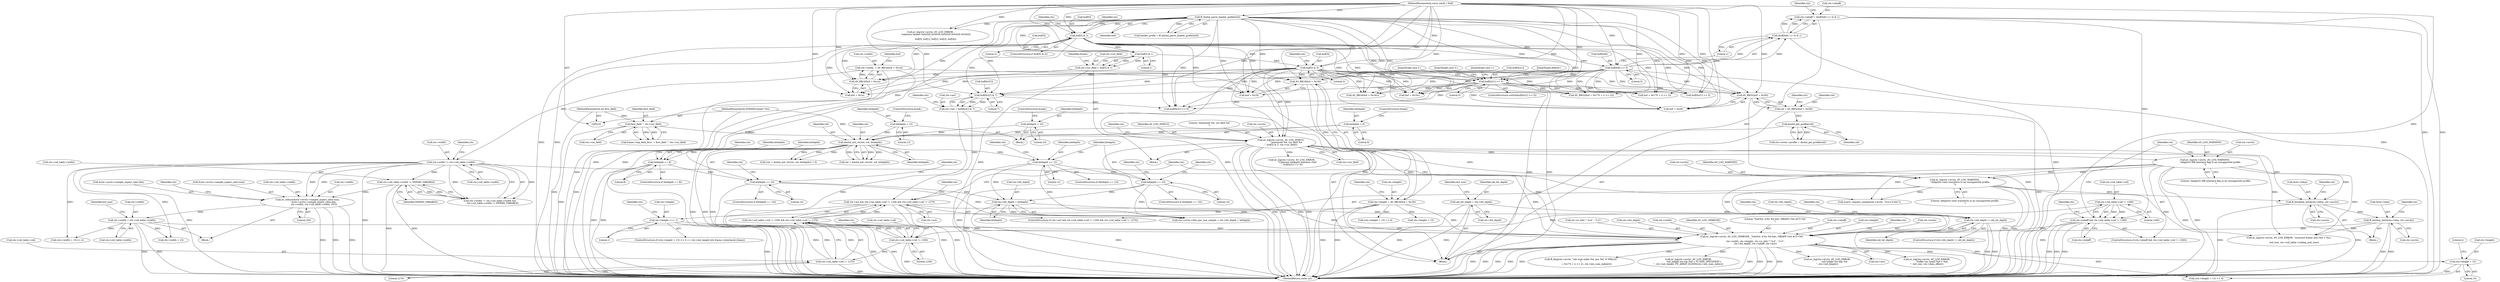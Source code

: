 digraph "1_FFmpeg_296debd213bd6dce7647cedd34eb64e5b94cdc92@del" {
"1000709" [label="(Call,ctx->height + 15)"];
"1000643" [label="(Call,av_log(ctx->avctx, AV_LOG_VERBOSE, \"%dx%d, 4:%s %d bits, MBAFF=%d ACT=%d\n\",\n           ctx->width, ctx->height, ctx->is_444 ? \"4:4\" : \"2:2\",\n           ctx->bit_depth, ctx->mbaff, ctx->act))"];
"1000507" [label="(Call,ff_idctdsp_init(&ctx->idsp, ctx->avctx))"];
"1000499" [label="(Call,ff_blockdsp_init(&ctx->bdsp, ctx->avctx))"];
"1000351" [label="(Call,av_log(ctx->avctx, AV_LOG_WARNING,\n               \"Adaptive color transform in an unsupported profile.\n\"))"];
"1000195" [label="(Call,av_log(ctx->avctx, AV_LOG_DEBUG,\n               \"interlaced %d, cur field %d\n\", buf[5] & 3, ctx->cur_field))"];
"1000201" [label="(Call,buf[5] & 3)"];
"1000135" [label="(Call,ff_dnxhd_parse_header_prefix(buf))"];
"1000104" [label="(MethodParameterIn,const uint8_t *buf)"];
"1000176" [label="(Call,buf[5] & 1)"];
"1000166" [label="(Call,buf[5] & 2)"];
"1000190" [label="(Call,first_field ^ ctx->cur_field)"];
"1000106" [label="(MethodParameterIn,int first_field)"];
"1000172" [label="(Call,ctx->cur_field = buf[5] & 1)"];
"1000316" [label="(Call,av_log(ctx->avctx, AV_LOG_WARNING,\n               \"Adaptive MB interlace flag in an unsupported profile.\n\"))"];
"1000528" [label="(Call,ctx->width != ctx->cid_table->width)"];
"1000235" [label="(Call,ctx->width  = AV_RB16(buf + 0x1a))"];
"1000239" [label="(Call,AV_RB16(buf + 0x1a))"];
"1000221" [label="(Call,buf[0x6] >> 5)"];
"1000571" [label="(Call,ctx->width = ctx->cid_table->width)"];
"1000545" [label="(Call,av_reduce(&ctx->avctx->sample_aspect_ratio.num,\n                  &ctx->avctx->sample_aspect_ratio.den,\n                  ctx->width, ctx->cid_table->width, 255))"];
"1000537" [label="(Call,ctx->cid_table->width != DNXHD_VARIABLE)"];
"1000638" [label="(Call,ctx->height <<= 1)"];
"1000227" [label="(Call,ctx->height = AV_RB16(buf + 0x18))"];
"1000231" [label="(Call,AV_RB16(buf + 0x18))"];
"1000493" [label="(Call,ctx->bit_depth != old_bit_depth)"];
"1000487" [label="(Call,ctx->bit_depth = bitdepth)"];
"1000441" [label="(Call,bitdepth == 10)"];
"1000425" [label="(Call,bitdepth == 12)"];
"1000297" [label="(Call,dnxhd_init_vlc(ctx, cid, bitdepth))"];
"1000102" [label="(MethodParameterIn,DNXHDContext *ctx)"];
"1000291" [label="(Call,dnxhd_get_profile(cid))"];
"1000279" [label="(Call,cid = AV_RB32(buf + 0x28))"];
"1000281" [label="(Call,AV_RB32(buf + 0x28))"];
"1000244" [label="(Call,buf[0x21] >> 5)"];
"1000251" [label="(Call,bitdepth = 8)"];
"1000261" [label="(Call,bitdepth = 12)"];
"1000256" [label="(Call,bitdepth = 10)"];
"1000387" [label="(Call,bitdepth == 10)"];
"1000374" [label="(Call,bitdepth == 8)"];
"1000112" [label="(Call,old_bit_depth = ctx->bit_depth)"];
"1000305" [label="(Call,ctx->mbaff && ctx->cid_table->cid != 1260)"];
"1000216" [label="(Call,ctx->mbaff = (buf[0x6] >> 5) & 1)"];
"1000220" [label="(Call,(buf[0x6] >> 5) & 1)"];
"1000309" [label="(Call,ctx->cid_table->cid != 1260)"];
"1000332" [label="(Call,ctx->act && ctx->cid_table->cid != 1256 && ctx->cid_table->cid != 1270)"];
"1000322" [label="(Call,ctx->act = buf[0x2C] & 7)"];
"1000326" [label="(Call,buf[0x2C] & 7)"];
"1000336" [label="(Call,ctx->cid_table->cid != 1256 && ctx->cid_table->cid != 1270)"];
"1000337" [label="(Call,ctx->cid_table->cid != 1256)"];
"1000344" [label="(Call,ctx->cid_table->cid != 1270)"];
"1000262" [label="(Identifier,bitdepth)"];
"1000424" [label="(ControlStructure,if (bitdepth == 12))"];
"1000201" [label="(Call,buf[5] & 3)"];
"1000272" [label="(Call,buf[0x21] >> 5)"];
"1000530" [label="(Identifier,ctx)"];
"1000639" [label="(Call,ctx->height)"];
"1000795" [label="(Call,buf + 0x170 + (i << 2))"];
"1000508" [label="(Call,&ctx->idsp)"];
"1000106" [label="(MethodParameterIn,int first_field)"];
"1000205" [label="(Literal,3)"];
"1000294" [label="(Call,(ret = dnxhd_init_vlc(ctx, cid, bitdepth)) < 0)"];
"1000529" [label="(Call,ctx->width)"];
"1000231" [label="(Call,AV_RB16(buf + 0x18))"];
"1000643" [label="(Call,av_log(ctx->avctx, AV_LOG_VERBOSE, \"%dx%d, 4:%s %d bits, MBAFF=%d ACT=%d\n\",\n           ctx->width, ctx->height, ctx->is_444 ? \"4:4\" : \"2:2\",\n           ctx->bit_depth, ctx->mbaff, ctx->act))"];
"1000572" [label="(Call,ctx->width)"];
"1000196" [label="(Call,ctx->avctx)"];
"1000195" [label="(Call,av_log(ctx->avctx, AV_LOG_DEBUG,\n               \"interlaced %d, cur field %d\n\", buf[5] & 3, ctx->cur_field))"];
"1000171" [label="(Block,)"];
"1000618" [label="(Call,AV_RB16(buf + 0x16c))"];
"1000540" [label="(Identifier,ctx)"];
"1000299" [label="(Identifier,cid)"];
"1000292" [label="(Identifier,cid)"];
"1000260" [label="(JumpTarget,case 3:)"];
"1000166" [label="(Call,buf[5] & 2)"];
"1000240" [label="(Call,buf + 0x1a)"];
"1000264" [label="(ControlStructure,break;)"];
"1000295" [label="(Call,ret = dnxhd_init_vlc(ctx, cid, bitdepth))"];
"1000716" [label="(Call,av_log(ctx->avctx, AV_LOG_ERROR,\n                    \"mb height too big: %d\n\", ctx->mb_height))"];
"1000713" [label="(Literal,15)"];
"1000410" [label="(Identifier,ctx)"];
"1000661" [label="(Call,ctx->bit_depth)"];
"1000608" [label="(Call,ctx->width + 15)"];
"1000336" [label="(Call,ctx->cid_table->cid != 1256 && ctx->cid_table->cid != 1270)"];
"1000244" [label="(Call,buf[0x21] >> 5)"];
"1000135" [label="(Call,ff_dnxhd_parse_header_prefix(buf))"];
"1000222" [label="(Call,buf[0x6])"];
"1000338" [label="(Call,ctx->cid_table->cid)"];
"1000543" [label="(Identifier,DNXHD_VARIABLE)"];
"1000353" [label="(Identifier,ctx)"];
"1000279" [label="(Call,cid = AV_RB32(buf + 0x28))"];
"1000709" [label="(Call,ctx->height + 15)"];
"1000183" [label="(Identifier,frame)"];
"1000500" [label="(Call,&ctx->bdsp)"];
"1000544" [label="(Block,)"];
"1000441" [label="(Call,bitdepth == 10)"];
"1000229" [label="(Identifier,ctx)"];
"1000248" [label="(Literal,5)"];
"1000440" [label="(ControlStructure,if (bitdepth == 10))"];
"1000225" [label="(Literal,5)"];
"1000112" [label="(Call,old_bit_depth = ctx->bit_depth)"];
"1000330" [label="(Literal,7)"];
"1000321" [label="(Literal,\"Adaptive MB interlace flag in an unsupported profile.\n\")"];
"1000554" [label="(Call,&ctx->avctx->sample_aspect_ratio.den)"];
"1000332" [label="(Call,ctx->act && ctx->cid_table->cid != 1256 && ctx->cid_table->cid != 1270)"];
"1000649" [label="(Call,ctx->width)"];
"1000266" [label="(Call,av_log(ctx->avctx, AV_LOG_ERROR,\n               \"Unknown bitdepth indicator (%d)\n\", buf[0x21] >> 5))"];
"1000425" [label="(Call,bitdepth == 12)"];
"1000333" [label="(Call,ctx->act)"];
"1000317" [label="(Call,ctx->avctx)"];
"1000250" [label="(JumpTarget,case 1:)"];
"1000291" [label="(Call,dnxhd_get_profile(cid))"];
"1000218" [label="(Identifier,ctx)"];
"1000298" [label="(Identifier,ctx)"];
"1000625" [label="(Call,(ctx->height + 15) >> 4)"];
"1000426" [label="(Identifier,bitdepth)"];
"1000714" [label="(Literal,4)"];
"1000502" [label="(Identifier,ctx)"];
"1000494" [label="(Call,ctx->bit_depth)"];
"1000326" [label="(Call,buf[0x2C] & 7)"];
"1000619" [label="(Call,buf + 0x16c)"];
"1000347" [label="(Identifier,ctx)"];
"1000380" [label="(Identifier,ctx)"];
"1000304" [label="(ControlStructure,if (ctx->mbaff && ctx->cid_table->cid != 1260))"];
"1000359" [label="(Identifier,ctx)"];
"1000638" [label="(Call,ctx->height <<= 1)"];
"1000226" [label="(Literal,1)"];
"1000251" [label="(Call,bitdepth = 8)"];
"1000374" [label="(Call,bitdepth == 8)"];
"1000306" [label="(Call,ctx->mbaff)"];
"1000261" [label="(Call,bitdepth = 12)"];
"1000343" [label="(Literal,1256)"];
"1000254" [label="(ControlStructure,break;)"];
"1000350" [label="(Literal,1270)"];
"1000232" [label="(Call,buf + 0x18)"];
"1000297" [label="(Call,dnxhd_init_vlc(ctx, cid, bitdepth))"];
"1000334" [label="(Identifier,ctx)"];
"1000352" [label="(Call,ctx->avctx)"];
"1000236" [label="(Call,ctx->width)"];
"1000851" [label="(MethodReturn,static int)"];
"1000142" [label="(Call,av_log(ctx->avctx, AV_LOG_ERROR,\n               \"unknown header 0x%02X 0x%02X 0x%02X 0x%02X 0x%02X\n\",\n               buf[0], buf[1], buf[2], buf[3], buf[4]))"];
"1000305" [label="(Call,ctx->mbaff && ctx->cid_table->cid != 1260)"];
"1000710" [label="(Call,ctx->height)"];
"1000528" [label="(Call,ctx->width != ctx->cid_table->width)"];
"1000256" [label="(Call,bitdepth = 10)"];
"1000493" [label="(Call,ctx->bit_depth != old_bit_depth)"];
"1000280" [label="(Identifier,cid)"];
"1000473" [label="(Identifier,ctx)"];
"1000216" [label="(Call,ctx->mbaff = (buf[0x6] >> 5) & 1)"];
"1000337" [label="(Call,ctx->cid_table->cid != 1256)"];
"1000206" [label="(Call,ctx->cur_field)"];
"1000491" [label="(Identifier,bitdepth)"];
"1000538" [label="(Call,ctx->cid_table->width)"];
"1000323" [label="(Call,ctx->act)"];
"1000281" [label="(Call,AV_RB32(buf + 0x28))"];
"1000165" [label="(ControlStructure,if (buf[5] & 2))"];
"1000497" [label="(Identifier,old_bit_depth)"];
"1000220" [label="(Call,(buf[0x6] >> 5) & 1)"];
"1000207" [label="(Identifier,ctx)"];
"1000173" [label="(Call,ctx->cur_field)"];
"1000498" [label="(Block,)"];
"1000300" [label="(Identifier,bitdepth)"];
"1000708" [label="(Call,(ctx->height + 15) >> 4)"];
"1000589" [label="(Call,av_log(ctx->avctx, AV_LOG_ERROR, \"incorrect frame size (%d < %u).\n\",\n               buf_size, ctx->cid_table->coding_unit_size))"];
"1000190" [label="(Call,first_field ^ ctx->cur_field)"];
"1000622" [label="(ControlStructure,if ((ctx->height + 15) >> 4 == ctx->mb_height && frame->interlaced_frame))"];
"1000427" [label="(Literal,12)"];
"1000259" [label="(ControlStructure,break;)"];
"1000571" [label="(Call,ctx->width = ctx->cid_table->width)"];
"1000504" [label="(Call,ctx->avctx)"];
"1000253" [label="(Literal,8)"];
"1000202" [label="(Call,buf[5])"];
"1000170" [label="(Literal,2)"];
"1000387" [label="(Call,bitdepth == 10)"];
"1000389" [label="(Literal,10)"];
"1000507" [label="(Call,ff_idctdsp_init(&ctx->idsp, ctx->avctx))"];
"1000351" [label="(Call,av_log(ctx->avctx, AV_LOG_WARNING,\n               \"Adaptive color transform in an unsupported profile.\n\"))"];
"1000192" [label="(Call,ctx->cur_field)"];
"1000573" [label="(Identifier,ctx)"];
"1000565" [label="(Call,ctx->cid_table->width)"];
"1000191" [label="(Identifier,first_field)"];
"1000288" [label="(Identifier,ctx)"];
"1000114" [label="(Call,ctx->bit_depth)"];
"1000647" [label="(Identifier,AV_LOG_VERBOSE)"];
"1000648" [label="(Literal,\"%dx%d, 4:%s %d bits, MBAFF=%d ACT=%d\n\")"];
"1000345" [label="(Call,ctx->cid_table->cid)"];
"1000487" [label="(Call,ctx->bit_depth = bitdepth)"];
"1000331" [label="(ControlStructure,if (ctx->act && ctx->cid_table->cid != 1256 && ctx->cid_table->cid != 1270))"];
"1000245" [label="(Call,buf[0x21])"];
"1000499" [label="(Call,ff_blockdsp_init(&ctx->bdsp, ctx->avctx))"];
"1000136" [label="(Identifier,buf)"];
"1000258" [label="(Literal,10)"];
"1000309" [label="(Call,ctx->cid_table->cid != 1260)"];
"1000664" [label="(Call,ctx->mbaff)"];
"1000102" [label="(MethodParameterIn,DNXHDContext *ctx)"];
"1000246" [label="(Identifier,buf)"];
"1000217" [label="(Call,ctx->mbaff)"];
"1000315" [label="(Literal,1260)"];
"1000320" [label="(Identifier,AV_LOG_WARNING)"];
"1000481" [label="(Call,ctx->avctx->bits_per_raw_sample = ctx->bit_depth = bitdepth)"];
"1000243" [label="(ControlStructure,switch(buf[0x21] >> 5))"];
"1000133" [label="(Call,header_prefix = ff_dnxhd_parse_header_prefix(buf))"];
"1000546" [label="(Call,&ctx->avctx->sample_aspect_ratio.num)"];
"1000310" [label="(Call,ctx->cid_table->cid)"];
"1000104" [label="(MethodParameterIn,const uint8_t *buf)"];
"1000282" [label="(Call,buf + 0x28)"];
"1000265" [label="(JumpTarget,default:)"];
"1000327" [label="(Call,buf[0x2C])"];
"1000537" [label="(Call,ctx->cid_table->width != DNXHD_VARIABLE)"];
"1000356" [label="(Literal,\"Adaptive color transform in an unsupported profile.\n\")"];
"1000324" [label="(Identifier,ctx)"];
"1000626" [label="(Call,ctx->height + 15)"];
"1000652" [label="(Call,ctx->height)"];
"1000113" [label="(Identifier,old_bit_depth)"];
"1000794" [label="(Call,AV_RB32(buf + 0x170 + (i << 2)))"];
"1000582" [label="(Identifier,buf_size)"];
"1000575" [label="(Call,ctx->cid_table->width)"];
"1000393" [label="(Identifier,ctx)"];
"1000174" [label="(Identifier,ctx)"];
"1000488" [label="(Call,ctx->bit_depth)"];
"1000442" [label="(Identifier,bitdepth)"];
"1000739" [label="(Call,av_log(ctx->avctx, AV_LOG_ERROR,\n               \"buffer too small (%d < %d).\n\", buf_size, ctx->data_offset))"];
"1000527" [label="(Call,ctx->width != ctx->cid_table->width &&\n        ctx->cid_table->width != DNXHD_VARIABLE)"];
"1000545" [label="(Call,av_reduce(&ctx->avctx->sample_aspect_ratio.num,\n                  &ctx->avctx->sample_aspect_ratio.den,\n                  ctx->width, ctx->cid_table->width, 255))"];
"1000355" [label="(Identifier,AV_LOG_WARNING)"];
"1000562" [label="(Call,ctx->width)"];
"1000176" [label="(Call,buf[5] & 1)"];
"1000213" [label="(Identifier,ctx)"];
"1000449" [label="(Identifier,ctx)"];
"1000235" [label="(Call,ctx->width  = AV_RB16(buf + 0x1a))"];
"1000378" [label="(Call,avpriv_request_sample(ctx->avctx, \"4:4:4 8 bits\"))"];
"1000510" [label="(Identifier,ctx)"];
"1000362" [label="(Call,buf[0x2C] >> 6)"];
"1000375" [label="(Identifier,bitdepth)"];
"1000121" [label="(Identifier,buf_size)"];
"1000344" [label="(Call,ctx->cid_table->cid != 1270)"];
"1000107" [label="(Block,)"];
"1000227" [label="(Call,ctx->height = AV_RB16(buf + 0x18))"];
"1000172" [label="(Call,ctx->cur_field = buf[5] & 1)"];
"1000607" [label="(Call,(ctx->width + 15)>> 4)"];
"1000252" [label="(Identifier,bitdepth)"];
"1000802" [label="(Call,ff_dlog(ctx->avctx, \"mb scan index %d, pos %d: %\"PRIu32\"\n\",\n                i, 0x170 + (i << 2), ctx->mb_scan_index[i]))"];
"1000376" [label="(Literal,8)"];
"1000263" [label="(Literal,12)"];
"1000199" [label="(Identifier,AV_LOG_DEBUG)"];
"1000322" [label="(Call,ctx->act = buf[0x2C] & 7)"];
"1000645" [label="(Identifier,ctx)"];
"1000674" [label="(Identifier,ctx)"];
"1000200" [label="(Literal,\"interlaced %d, cur field %d\n\")"];
"1000570" [label="(Literal,255)"];
"1000316" [label="(Call,av_log(ctx->avctx, AV_LOG_WARNING,\n               \"Adaptive MB interlace flag in an unsupported profile.\n\"))"];
"1000667" [label="(Call,ctx->act)"];
"1000167" [label="(Call,buf[5])"];
"1000239" [label="(Call,AV_RB16(buf + 0x1a))"];
"1000373" [label="(ControlStructure,if (bitdepth == 8))"];
"1000318" [label="(Identifier,ctx)"];
"1000512" [label="(Call,ctx->avctx)"];
"1000186" [label="(Call,frame->top_field_first  = first_field ^ ctx->cur_field)"];
"1000644" [label="(Call,ctx->avctx)"];
"1000285" [label="(Call,ctx->avctx->profile = dnxhd_get_profile(cid))"];
"1000386" [label="(ControlStructure,if (bitdepth == 10))"];
"1000180" [label="(Literal,1)"];
"1000237" [label="(Identifier,ctx)"];
"1000492" [label="(ControlStructure,if (ctx->bit_depth != old_bit_depth))"];
"1000532" [label="(Call,ctx->cid_table->width)"];
"1000431" [label="(Identifier,ctx)"];
"1000255" [label="(JumpTarget,case 2:)"];
"1000221" [label="(Call,buf[0x6] >> 5)"];
"1000518" [label="(Identifier,ctx)"];
"1000177" [label="(Call,buf[5])"];
"1000228" [label="(Call,ctx->height)"];
"1000388" [label="(Identifier,bitdepth)"];
"1000761" [label="(Call,av_log(ctx->avctx, AV_LOG_ERROR,\n               \"mb_height too big (%d > %\"SIZE_SPECIFIER\").\n\", ctx->mb_height, FF_ARRAY_ELEMS(ctx->mb_scan_index)))"];
"1000257" [label="(Identifier,bitdepth)"];
"1000642" [label="(Literal,1)"];
"1000443" [label="(Literal,10)"];
"1000655" [label="(Call,ctx->is_444 ? \"4:4\" : \"2:2\")"];
"1000249" [label="(Block,)"];
"1000709" -> "1000708"  [label="AST: "];
"1000709" -> "1000713"  [label="CFG: "];
"1000710" -> "1000709"  [label="AST: "];
"1000713" -> "1000709"  [label="AST: "];
"1000714" -> "1000709"  [label="CFG: "];
"1000709" -> "1000851"  [label="DDG: "];
"1000643" -> "1000709"  [label="DDG: "];
"1000643" -> "1000107"  [label="AST: "];
"1000643" -> "1000667"  [label="CFG: "];
"1000644" -> "1000643"  [label="AST: "];
"1000647" -> "1000643"  [label="AST: "];
"1000648" -> "1000643"  [label="AST: "];
"1000649" -> "1000643"  [label="AST: "];
"1000652" -> "1000643"  [label="AST: "];
"1000655" -> "1000643"  [label="AST: "];
"1000661" -> "1000643"  [label="AST: "];
"1000664" -> "1000643"  [label="AST: "];
"1000667" -> "1000643"  [label="AST: "];
"1000674" -> "1000643"  [label="CFG: "];
"1000643" -> "1000851"  [label="DDG: "];
"1000643" -> "1000851"  [label="DDG: "];
"1000643" -> "1000851"  [label="DDG: "];
"1000643" -> "1000851"  [label="DDG: "];
"1000643" -> "1000851"  [label="DDG: "];
"1000643" -> "1000851"  [label="DDG: "];
"1000643" -> "1000851"  [label="DDG: "];
"1000643" -> "1000851"  [label="DDG: "];
"1000643" -> "1000851"  [label="DDG: "];
"1000507" -> "1000643"  [label="DDG: "];
"1000351" -> "1000643"  [label="DDG: "];
"1000195" -> "1000643"  [label="DDG: "];
"1000316" -> "1000643"  [label="DDG: "];
"1000528" -> "1000643"  [label="DDG: "];
"1000571" -> "1000643"  [label="DDG: "];
"1000638" -> "1000643"  [label="DDG: "];
"1000227" -> "1000643"  [label="DDG: "];
"1000493" -> "1000643"  [label="DDG: "];
"1000305" -> "1000643"  [label="DDG: "];
"1000332" -> "1000643"  [label="DDG: "];
"1000643" -> "1000708"  [label="DDG: "];
"1000643" -> "1000716"  [label="DDG: "];
"1000643" -> "1000739"  [label="DDG: "];
"1000643" -> "1000761"  [label="DDG: "];
"1000643" -> "1000802"  [label="DDG: "];
"1000507" -> "1000498"  [label="AST: "];
"1000507" -> "1000512"  [label="CFG: "];
"1000508" -> "1000507"  [label="AST: "];
"1000512" -> "1000507"  [label="AST: "];
"1000518" -> "1000507"  [label="CFG: "];
"1000507" -> "1000851"  [label="DDG: "];
"1000507" -> "1000851"  [label="DDG: "];
"1000499" -> "1000507"  [label="DDG: "];
"1000507" -> "1000589"  [label="DDG: "];
"1000499" -> "1000498"  [label="AST: "];
"1000499" -> "1000504"  [label="CFG: "];
"1000500" -> "1000499"  [label="AST: "];
"1000504" -> "1000499"  [label="AST: "];
"1000510" -> "1000499"  [label="CFG: "];
"1000499" -> "1000851"  [label="DDG: "];
"1000499" -> "1000851"  [label="DDG: "];
"1000351" -> "1000499"  [label="DDG: "];
"1000195" -> "1000499"  [label="DDG: "];
"1000316" -> "1000499"  [label="DDG: "];
"1000351" -> "1000331"  [label="AST: "];
"1000351" -> "1000356"  [label="CFG: "];
"1000352" -> "1000351"  [label="AST: "];
"1000355" -> "1000351"  [label="AST: "];
"1000356" -> "1000351"  [label="AST: "];
"1000359" -> "1000351"  [label="CFG: "];
"1000351" -> "1000851"  [label="DDG: "];
"1000351" -> "1000851"  [label="DDG: "];
"1000195" -> "1000351"  [label="DDG: "];
"1000316" -> "1000351"  [label="DDG: "];
"1000316" -> "1000351"  [label="DDG: "];
"1000351" -> "1000378"  [label="DDG: "];
"1000351" -> "1000589"  [label="DDG: "];
"1000195" -> "1000171"  [label="AST: "];
"1000195" -> "1000206"  [label="CFG: "];
"1000196" -> "1000195"  [label="AST: "];
"1000199" -> "1000195"  [label="AST: "];
"1000200" -> "1000195"  [label="AST: "];
"1000201" -> "1000195"  [label="AST: "];
"1000206" -> "1000195"  [label="AST: "];
"1000218" -> "1000195"  [label="CFG: "];
"1000195" -> "1000851"  [label="DDG: "];
"1000195" -> "1000851"  [label="DDG: "];
"1000195" -> "1000851"  [label="DDG: "];
"1000195" -> "1000851"  [label="DDG: "];
"1000195" -> "1000851"  [label="DDG: "];
"1000201" -> "1000195"  [label="DDG: "];
"1000201" -> "1000195"  [label="DDG: "];
"1000190" -> "1000195"  [label="DDG: "];
"1000195" -> "1000266"  [label="DDG: "];
"1000195" -> "1000316"  [label="DDG: "];
"1000195" -> "1000378"  [label="DDG: "];
"1000195" -> "1000589"  [label="DDG: "];
"1000201" -> "1000205"  [label="CFG: "];
"1000202" -> "1000201"  [label="AST: "];
"1000205" -> "1000201"  [label="AST: "];
"1000207" -> "1000201"  [label="CFG: "];
"1000201" -> "1000851"  [label="DDG: "];
"1000135" -> "1000201"  [label="DDG: "];
"1000176" -> "1000201"  [label="DDG: "];
"1000104" -> "1000201"  [label="DDG: "];
"1000201" -> "1000231"  [label="DDG: "];
"1000201" -> "1000232"  [label="DDG: "];
"1000201" -> "1000239"  [label="DDG: "];
"1000201" -> "1000240"  [label="DDG: "];
"1000201" -> "1000244"  [label="DDG: "];
"1000201" -> "1000272"  [label="DDG: "];
"1000201" -> "1000281"  [label="DDG: "];
"1000201" -> "1000282"  [label="DDG: "];
"1000201" -> "1000326"  [label="DDG: "];
"1000201" -> "1000362"  [label="DDG: "];
"1000201" -> "1000618"  [label="DDG: "];
"1000201" -> "1000619"  [label="DDG: "];
"1000201" -> "1000794"  [label="DDG: "];
"1000201" -> "1000795"  [label="DDG: "];
"1000135" -> "1000133"  [label="AST: "];
"1000135" -> "1000136"  [label="CFG: "];
"1000136" -> "1000135"  [label="AST: "];
"1000133" -> "1000135"  [label="CFG: "];
"1000135" -> "1000851"  [label="DDG: "];
"1000135" -> "1000133"  [label="DDG: "];
"1000104" -> "1000135"  [label="DDG: "];
"1000135" -> "1000142"  [label="DDG: "];
"1000135" -> "1000166"  [label="DDG: "];
"1000135" -> "1000176"  [label="DDG: "];
"1000135" -> "1000221"  [label="DDG: "];
"1000135" -> "1000231"  [label="DDG: "];
"1000135" -> "1000232"  [label="DDG: "];
"1000135" -> "1000239"  [label="DDG: "];
"1000135" -> "1000240"  [label="DDG: "];
"1000135" -> "1000244"  [label="DDG: "];
"1000135" -> "1000272"  [label="DDG: "];
"1000135" -> "1000281"  [label="DDG: "];
"1000135" -> "1000282"  [label="DDG: "];
"1000135" -> "1000326"  [label="DDG: "];
"1000135" -> "1000362"  [label="DDG: "];
"1000135" -> "1000618"  [label="DDG: "];
"1000135" -> "1000619"  [label="DDG: "];
"1000135" -> "1000794"  [label="DDG: "];
"1000135" -> "1000795"  [label="DDG: "];
"1000104" -> "1000101"  [label="AST: "];
"1000104" -> "1000851"  [label="DDG: "];
"1000104" -> "1000142"  [label="DDG: "];
"1000104" -> "1000166"  [label="DDG: "];
"1000104" -> "1000176"  [label="DDG: "];
"1000104" -> "1000221"  [label="DDG: "];
"1000104" -> "1000231"  [label="DDG: "];
"1000104" -> "1000232"  [label="DDG: "];
"1000104" -> "1000239"  [label="DDG: "];
"1000104" -> "1000240"  [label="DDG: "];
"1000104" -> "1000244"  [label="DDG: "];
"1000104" -> "1000272"  [label="DDG: "];
"1000104" -> "1000281"  [label="DDG: "];
"1000104" -> "1000282"  [label="DDG: "];
"1000104" -> "1000326"  [label="DDG: "];
"1000104" -> "1000362"  [label="DDG: "];
"1000104" -> "1000618"  [label="DDG: "];
"1000104" -> "1000619"  [label="DDG: "];
"1000104" -> "1000794"  [label="DDG: "];
"1000104" -> "1000795"  [label="DDG: "];
"1000176" -> "1000172"  [label="AST: "];
"1000176" -> "1000180"  [label="CFG: "];
"1000177" -> "1000176"  [label="AST: "];
"1000180" -> "1000176"  [label="AST: "];
"1000172" -> "1000176"  [label="CFG: "];
"1000176" -> "1000172"  [label="DDG: "];
"1000176" -> "1000172"  [label="DDG: "];
"1000166" -> "1000176"  [label="DDG: "];
"1000166" -> "1000165"  [label="AST: "];
"1000166" -> "1000170"  [label="CFG: "];
"1000167" -> "1000166"  [label="AST: "];
"1000170" -> "1000166"  [label="AST: "];
"1000174" -> "1000166"  [label="CFG: "];
"1000213" -> "1000166"  [label="CFG: "];
"1000166" -> "1000851"  [label="DDG: "];
"1000166" -> "1000851"  [label="DDG: "];
"1000166" -> "1000231"  [label="DDG: "];
"1000166" -> "1000232"  [label="DDG: "];
"1000166" -> "1000239"  [label="DDG: "];
"1000166" -> "1000240"  [label="DDG: "];
"1000166" -> "1000244"  [label="DDG: "];
"1000166" -> "1000272"  [label="DDG: "];
"1000166" -> "1000281"  [label="DDG: "];
"1000166" -> "1000282"  [label="DDG: "];
"1000166" -> "1000326"  [label="DDG: "];
"1000166" -> "1000362"  [label="DDG: "];
"1000166" -> "1000618"  [label="DDG: "];
"1000166" -> "1000619"  [label="DDG: "];
"1000166" -> "1000794"  [label="DDG: "];
"1000166" -> "1000795"  [label="DDG: "];
"1000190" -> "1000186"  [label="AST: "];
"1000190" -> "1000192"  [label="CFG: "];
"1000191" -> "1000190"  [label="AST: "];
"1000192" -> "1000190"  [label="AST: "];
"1000186" -> "1000190"  [label="CFG: "];
"1000190" -> "1000851"  [label="DDG: "];
"1000190" -> "1000186"  [label="DDG: "];
"1000190" -> "1000186"  [label="DDG: "];
"1000106" -> "1000190"  [label="DDG: "];
"1000172" -> "1000190"  [label="DDG: "];
"1000106" -> "1000101"  [label="AST: "];
"1000106" -> "1000851"  [label="DDG: "];
"1000172" -> "1000171"  [label="AST: "];
"1000173" -> "1000172"  [label="AST: "];
"1000183" -> "1000172"  [label="CFG: "];
"1000172" -> "1000851"  [label="DDG: "];
"1000316" -> "1000304"  [label="AST: "];
"1000316" -> "1000321"  [label="CFG: "];
"1000317" -> "1000316"  [label="AST: "];
"1000320" -> "1000316"  [label="AST: "];
"1000321" -> "1000316"  [label="AST: "];
"1000324" -> "1000316"  [label="CFG: "];
"1000316" -> "1000851"  [label="DDG: "];
"1000316" -> "1000851"  [label="DDG: "];
"1000316" -> "1000378"  [label="DDG: "];
"1000316" -> "1000589"  [label="DDG: "];
"1000528" -> "1000527"  [label="AST: "];
"1000528" -> "1000532"  [label="CFG: "];
"1000529" -> "1000528"  [label="AST: "];
"1000532" -> "1000528"  [label="AST: "];
"1000540" -> "1000528"  [label="CFG: "];
"1000527" -> "1000528"  [label="CFG: "];
"1000528" -> "1000851"  [label="DDG: "];
"1000528" -> "1000851"  [label="DDG: "];
"1000528" -> "1000527"  [label="DDG: "];
"1000528" -> "1000527"  [label="DDG: "];
"1000235" -> "1000528"  [label="DDG: "];
"1000528" -> "1000537"  [label="DDG: "];
"1000528" -> "1000545"  [label="DDG: "];
"1000528" -> "1000545"  [label="DDG: "];
"1000528" -> "1000607"  [label="DDG: "];
"1000528" -> "1000608"  [label="DDG: "];
"1000235" -> "1000107"  [label="AST: "];
"1000235" -> "1000239"  [label="CFG: "];
"1000236" -> "1000235"  [label="AST: "];
"1000239" -> "1000235"  [label="AST: "];
"1000246" -> "1000235"  [label="CFG: "];
"1000235" -> "1000851"  [label="DDG: "];
"1000235" -> "1000851"  [label="DDG: "];
"1000239" -> "1000235"  [label="DDG: "];
"1000239" -> "1000240"  [label="CFG: "];
"1000240" -> "1000239"  [label="AST: "];
"1000239" -> "1000851"  [label="DDG: "];
"1000221" -> "1000239"  [label="DDG: "];
"1000221" -> "1000220"  [label="AST: "];
"1000221" -> "1000225"  [label="CFG: "];
"1000222" -> "1000221"  [label="AST: "];
"1000225" -> "1000221"  [label="AST: "];
"1000226" -> "1000221"  [label="CFG: "];
"1000221" -> "1000851"  [label="DDG: "];
"1000221" -> "1000220"  [label="DDG: "];
"1000221" -> "1000220"  [label="DDG: "];
"1000221" -> "1000231"  [label="DDG: "];
"1000221" -> "1000232"  [label="DDG: "];
"1000221" -> "1000240"  [label="DDG: "];
"1000221" -> "1000244"  [label="DDG: "];
"1000221" -> "1000272"  [label="DDG: "];
"1000221" -> "1000281"  [label="DDG: "];
"1000221" -> "1000282"  [label="DDG: "];
"1000221" -> "1000326"  [label="DDG: "];
"1000221" -> "1000362"  [label="DDG: "];
"1000221" -> "1000618"  [label="DDG: "];
"1000221" -> "1000619"  [label="DDG: "];
"1000221" -> "1000794"  [label="DDG: "];
"1000221" -> "1000795"  [label="DDG: "];
"1000571" -> "1000544"  [label="AST: "];
"1000571" -> "1000575"  [label="CFG: "];
"1000572" -> "1000571"  [label="AST: "];
"1000575" -> "1000571"  [label="AST: "];
"1000582" -> "1000571"  [label="CFG: "];
"1000571" -> "1000851"  [label="DDG: "];
"1000571" -> "1000851"  [label="DDG: "];
"1000545" -> "1000571"  [label="DDG: "];
"1000571" -> "1000607"  [label="DDG: "];
"1000571" -> "1000608"  [label="DDG: "];
"1000545" -> "1000544"  [label="AST: "];
"1000545" -> "1000570"  [label="CFG: "];
"1000546" -> "1000545"  [label="AST: "];
"1000554" -> "1000545"  [label="AST: "];
"1000562" -> "1000545"  [label="AST: "];
"1000565" -> "1000545"  [label="AST: "];
"1000570" -> "1000545"  [label="AST: "];
"1000573" -> "1000545"  [label="CFG: "];
"1000545" -> "1000851"  [label="DDG: "];
"1000545" -> "1000851"  [label="DDG: "];
"1000545" -> "1000851"  [label="DDG: "];
"1000537" -> "1000545"  [label="DDG: "];
"1000537" -> "1000527"  [label="AST: "];
"1000537" -> "1000543"  [label="CFG: "];
"1000538" -> "1000537"  [label="AST: "];
"1000543" -> "1000537"  [label="AST: "];
"1000527" -> "1000537"  [label="CFG: "];
"1000537" -> "1000851"  [label="DDG: "];
"1000537" -> "1000851"  [label="DDG: "];
"1000537" -> "1000527"  [label="DDG: "];
"1000537" -> "1000527"  [label="DDG: "];
"1000638" -> "1000622"  [label="AST: "];
"1000638" -> "1000642"  [label="CFG: "];
"1000639" -> "1000638"  [label="AST: "];
"1000642" -> "1000638"  [label="AST: "];
"1000645" -> "1000638"  [label="CFG: "];
"1000638" -> "1000851"  [label="DDG: "];
"1000227" -> "1000638"  [label="DDG: "];
"1000227" -> "1000107"  [label="AST: "];
"1000227" -> "1000231"  [label="CFG: "];
"1000228" -> "1000227"  [label="AST: "];
"1000231" -> "1000227"  [label="AST: "];
"1000237" -> "1000227"  [label="CFG: "];
"1000227" -> "1000851"  [label="DDG: "];
"1000227" -> "1000851"  [label="DDG: "];
"1000231" -> "1000227"  [label="DDG: "];
"1000227" -> "1000625"  [label="DDG: "];
"1000227" -> "1000626"  [label="DDG: "];
"1000231" -> "1000232"  [label="CFG: "];
"1000232" -> "1000231"  [label="AST: "];
"1000231" -> "1000851"  [label="DDG: "];
"1000493" -> "1000492"  [label="AST: "];
"1000493" -> "1000497"  [label="CFG: "];
"1000494" -> "1000493"  [label="AST: "];
"1000497" -> "1000493"  [label="AST: "];
"1000502" -> "1000493"  [label="CFG: "];
"1000530" -> "1000493"  [label="CFG: "];
"1000493" -> "1000851"  [label="DDG: "];
"1000493" -> "1000851"  [label="DDG: "];
"1000493" -> "1000851"  [label="DDG: "];
"1000487" -> "1000493"  [label="DDG: "];
"1000112" -> "1000493"  [label="DDG: "];
"1000487" -> "1000481"  [label="AST: "];
"1000487" -> "1000491"  [label="CFG: "];
"1000488" -> "1000487"  [label="AST: "];
"1000491" -> "1000487"  [label="AST: "];
"1000481" -> "1000487"  [label="CFG: "];
"1000487" -> "1000851"  [label="DDG: "];
"1000487" -> "1000481"  [label="DDG: "];
"1000441" -> "1000487"  [label="DDG: "];
"1000425" -> "1000487"  [label="DDG: "];
"1000387" -> "1000487"  [label="DDG: "];
"1000441" -> "1000440"  [label="AST: "];
"1000441" -> "1000443"  [label="CFG: "];
"1000442" -> "1000441"  [label="AST: "];
"1000443" -> "1000441"  [label="AST: "];
"1000449" -> "1000441"  [label="CFG: "];
"1000473" -> "1000441"  [label="CFG: "];
"1000441" -> "1000851"  [label="DDG: "];
"1000425" -> "1000441"  [label="DDG: "];
"1000441" -> "1000481"  [label="DDG: "];
"1000425" -> "1000424"  [label="AST: "];
"1000425" -> "1000427"  [label="CFG: "];
"1000426" -> "1000425"  [label="AST: "];
"1000427" -> "1000425"  [label="AST: "];
"1000431" -> "1000425"  [label="CFG: "];
"1000442" -> "1000425"  [label="CFG: "];
"1000425" -> "1000851"  [label="DDG: "];
"1000297" -> "1000425"  [label="DDG: "];
"1000425" -> "1000481"  [label="DDG: "];
"1000297" -> "1000295"  [label="AST: "];
"1000297" -> "1000300"  [label="CFG: "];
"1000298" -> "1000297"  [label="AST: "];
"1000299" -> "1000297"  [label="AST: "];
"1000300" -> "1000297"  [label="AST: "];
"1000295" -> "1000297"  [label="CFG: "];
"1000297" -> "1000851"  [label="DDG: "];
"1000297" -> "1000851"  [label="DDG: "];
"1000297" -> "1000851"  [label="DDG: "];
"1000297" -> "1000294"  [label="DDG: "];
"1000297" -> "1000294"  [label="DDG: "];
"1000297" -> "1000294"  [label="DDG: "];
"1000297" -> "1000295"  [label="DDG: "];
"1000297" -> "1000295"  [label="DDG: "];
"1000297" -> "1000295"  [label="DDG: "];
"1000102" -> "1000297"  [label="DDG: "];
"1000291" -> "1000297"  [label="DDG: "];
"1000251" -> "1000297"  [label="DDG: "];
"1000261" -> "1000297"  [label="DDG: "];
"1000256" -> "1000297"  [label="DDG: "];
"1000297" -> "1000374"  [label="DDG: "];
"1000102" -> "1000101"  [label="AST: "];
"1000102" -> "1000851"  [label="DDG: "];
"1000291" -> "1000285"  [label="AST: "];
"1000291" -> "1000292"  [label="CFG: "];
"1000292" -> "1000291"  [label="AST: "];
"1000285" -> "1000291"  [label="CFG: "];
"1000291" -> "1000285"  [label="DDG: "];
"1000279" -> "1000291"  [label="DDG: "];
"1000279" -> "1000107"  [label="AST: "];
"1000279" -> "1000281"  [label="CFG: "];
"1000280" -> "1000279"  [label="AST: "];
"1000281" -> "1000279"  [label="AST: "];
"1000288" -> "1000279"  [label="CFG: "];
"1000279" -> "1000851"  [label="DDG: "];
"1000281" -> "1000279"  [label="DDG: "];
"1000281" -> "1000282"  [label="CFG: "];
"1000282" -> "1000281"  [label="AST: "];
"1000281" -> "1000851"  [label="DDG: "];
"1000244" -> "1000281"  [label="DDG: "];
"1000244" -> "1000243"  [label="AST: "];
"1000244" -> "1000248"  [label="CFG: "];
"1000245" -> "1000244"  [label="AST: "];
"1000248" -> "1000244"  [label="AST: "];
"1000250" -> "1000244"  [label="CFG: "];
"1000255" -> "1000244"  [label="CFG: "];
"1000260" -> "1000244"  [label="CFG: "];
"1000265" -> "1000244"  [label="CFG: "];
"1000244" -> "1000851"  [label="DDG: "];
"1000244" -> "1000851"  [label="DDG: "];
"1000244" -> "1000272"  [label="DDG: "];
"1000244" -> "1000282"  [label="DDG: "];
"1000244" -> "1000326"  [label="DDG: "];
"1000244" -> "1000362"  [label="DDG: "];
"1000244" -> "1000618"  [label="DDG: "];
"1000244" -> "1000619"  [label="DDG: "];
"1000244" -> "1000794"  [label="DDG: "];
"1000244" -> "1000795"  [label="DDG: "];
"1000251" -> "1000249"  [label="AST: "];
"1000251" -> "1000253"  [label="CFG: "];
"1000252" -> "1000251"  [label="AST: "];
"1000253" -> "1000251"  [label="AST: "];
"1000254" -> "1000251"  [label="CFG: "];
"1000261" -> "1000249"  [label="AST: "];
"1000261" -> "1000263"  [label="CFG: "];
"1000262" -> "1000261"  [label="AST: "];
"1000263" -> "1000261"  [label="AST: "];
"1000264" -> "1000261"  [label="CFG: "];
"1000256" -> "1000249"  [label="AST: "];
"1000256" -> "1000258"  [label="CFG: "];
"1000257" -> "1000256"  [label="AST: "];
"1000258" -> "1000256"  [label="AST: "];
"1000259" -> "1000256"  [label="CFG: "];
"1000387" -> "1000386"  [label="AST: "];
"1000387" -> "1000389"  [label="CFG: "];
"1000388" -> "1000387"  [label="AST: "];
"1000389" -> "1000387"  [label="AST: "];
"1000393" -> "1000387"  [label="CFG: "];
"1000410" -> "1000387"  [label="CFG: "];
"1000387" -> "1000851"  [label="DDG: "];
"1000374" -> "1000387"  [label="DDG: "];
"1000387" -> "1000481"  [label="DDG: "];
"1000374" -> "1000373"  [label="AST: "];
"1000374" -> "1000376"  [label="CFG: "];
"1000375" -> "1000374"  [label="AST: "];
"1000376" -> "1000374"  [label="AST: "];
"1000380" -> "1000374"  [label="CFG: "];
"1000388" -> "1000374"  [label="CFG: "];
"1000374" -> "1000851"  [label="DDG: "];
"1000374" -> "1000851"  [label="DDG: "];
"1000112" -> "1000107"  [label="AST: "];
"1000112" -> "1000114"  [label="CFG: "];
"1000113" -> "1000112"  [label="AST: "];
"1000114" -> "1000112"  [label="AST: "];
"1000121" -> "1000112"  [label="CFG: "];
"1000112" -> "1000851"  [label="DDG: "];
"1000112" -> "1000851"  [label="DDG: "];
"1000305" -> "1000304"  [label="AST: "];
"1000305" -> "1000306"  [label="CFG: "];
"1000305" -> "1000309"  [label="CFG: "];
"1000306" -> "1000305"  [label="AST: "];
"1000309" -> "1000305"  [label="AST: "];
"1000318" -> "1000305"  [label="CFG: "];
"1000324" -> "1000305"  [label="CFG: "];
"1000305" -> "1000851"  [label="DDG: "];
"1000305" -> "1000851"  [label="DDG: "];
"1000305" -> "1000851"  [label="DDG: "];
"1000216" -> "1000305"  [label="DDG: "];
"1000309" -> "1000305"  [label="DDG: "];
"1000309" -> "1000305"  [label="DDG: "];
"1000216" -> "1000107"  [label="AST: "];
"1000216" -> "1000220"  [label="CFG: "];
"1000217" -> "1000216"  [label="AST: "];
"1000220" -> "1000216"  [label="AST: "];
"1000229" -> "1000216"  [label="CFG: "];
"1000216" -> "1000851"  [label="DDG: "];
"1000216" -> "1000851"  [label="DDG: "];
"1000220" -> "1000216"  [label="DDG: "];
"1000220" -> "1000216"  [label="DDG: "];
"1000220" -> "1000226"  [label="CFG: "];
"1000226" -> "1000220"  [label="AST: "];
"1000220" -> "1000851"  [label="DDG: "];
"1000309" -> "1000315"  [label="CFG: "];
"1000310" -> "1000309"  [label="AST: "];
"1000315" -> "1000309"  [label="AST: "];
"1000309" -> "1000851"  [label="DDG: "];
"1000309" -> "1000337"  [label="DDG: "];
"1000332" -> "1000331"  [label="AST: "];
"1000332" -> "1000333"  [label="CFG: "];
"1000332" -> "1000336"  [label="CFG: "];
"1000333" -> "1000332"  [label="AST: "];
"1000336" -> "1000332"  [label="AST: "];
"1000353" -> "1000332"  [label="CFG: "];
"1000359" -> "1000332"  [label="CFG: "];
"1000332" -> "1000851"  [label="DDG: "];
"1000332" -> "1000851"  [label="DDG: "];
"1000332" -> "1000851"  [label="DDG: "];
"1000322" -> "1000332"  [label="DDG: "];
"1000336" -> "1000332"  [label="DDG: "];
"1000336" -> "1000332"  [label="DDG: "];
"1000322" -> "1000107"  [label="AST: "];
"1000322" -> "1000326"  [label="CFG: "];
"1000323" -> "1000322"  [label="AST: "];
"1000326" -> "1000322"  [label="AST: "];
"1000334" -> "1000322"  [label="CFG: "];
"1000322" -> "1000851"  [label="DDG: "];
"1000326" -> "1000322"  [label="DDG: "];
"1000326" -> "1000322"  [label="DDG: "];
"1000326" -> "1000330"  [label="CFG: "];
"1000327" -> "1000326"  [label="AST: "];
"1000330" -> "1000326"  [label="AST: "];
"1000326" -> "1000362"  [label="DDG: "];
"1000336" -> "1000337"  [label="CFG: "];
"1000336" -> "1000344"  [label="CFG: "];
"1000337" -> "1000336"  [label="AST: "];
"1000344" -> "1000336"  [label="AST: "];
"1000336" -> "1000851"  [label="DDG: "];
"1000336" -> "1000851"  [label="DDG: "];
"1000337" -> "1000336"  [label="DDG: "];
"1000337" -> "1000336"  [label="DDG: "];
"1000344" -> "1000336"  [label="DDG: "];
"1000344" -> "1000336"  [label="DDG: "];
"1000337" -> "1000343"  [label="CFG: "];
"1000338" -> "1000337"  [label="AST: "];
"1000343" -> "1000337"  [label="AST: "];
"1000347" -> "1000337"  [label="CFG: "];
"1000337" -> "1000851"  [label="DDG: "];
"1000337" -> "1000344"  [label="DDG: "];
"1000344" -> "1000350"  [label="CFG: "];
"1000345" -> "1000344"  [label="AST: "];
"1000350" -> "1000344"  [label="AST: "];
"1000344" -> "1000851"  [label="DDG: "];
}

